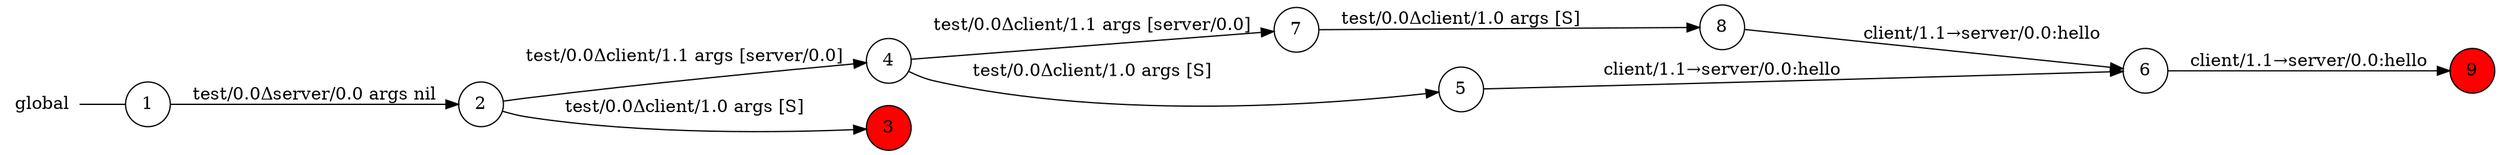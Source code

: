 digraph global {
	rankdir="LR";
	n_0 [label="global", shape="plaintext"];
	n_1 [id="9", shape=circle, label="9", fillcolor="#FF0000FF", style=filled];
	n_2 [id="8", shape=circle, label="8"];
	n_3 [id="1", shape=circle, label="1"];
	n_0 -> n_3 [arrowhead=none];
	n_4 [id="7", shape=circle, label="7"];
	n_5 [id="4", shape=circle, label="4"];
	n_6 [id="6", shape=circle, label="6"];
	n_7 [id="3", shape=circle, label="3", fillcolor="#FF0000FF", style=filled];
	n_8 [id="2", shape=circle, label="2"];
	n_9 [id="5", shape=circle, label="5"];

	n_3 -> n_8 [id="[$e|0]", label="test/0.0Δserver/0.0 args nil"];
	n_9 -> n_6 [id="[$e|4]", label="client/1.1→server/0.0:hello"];
	n_8 -> n_5 [id="[$e|2]", label="test/0.0Δclient/1.1 args [server/0.0]"];
	n_6 -> n_1 [id="[$e|8]", label="client/1.1→server/0.0:hello"];
	n_5 -> n_9 [id="[$e|3]", label="test/0.0Δclient/1.0 args [S]"];
	n_8 -> n_7 [id="[$e|1]", label="test/0.0Δclient/1.0 args [S]"];
	n_5 -> n_4 [id="[$e|5]", label="test/0.0Δclient/1.1 args [server/0.0]"];
	n_2 -> n_6 [id="[$e|7]", label="client/1.1→server/0.0:hello"];
	n_4 -> n_2 [id="[$e|6]", label="test/0.0Δclient/1.0 args [S]"];
}
